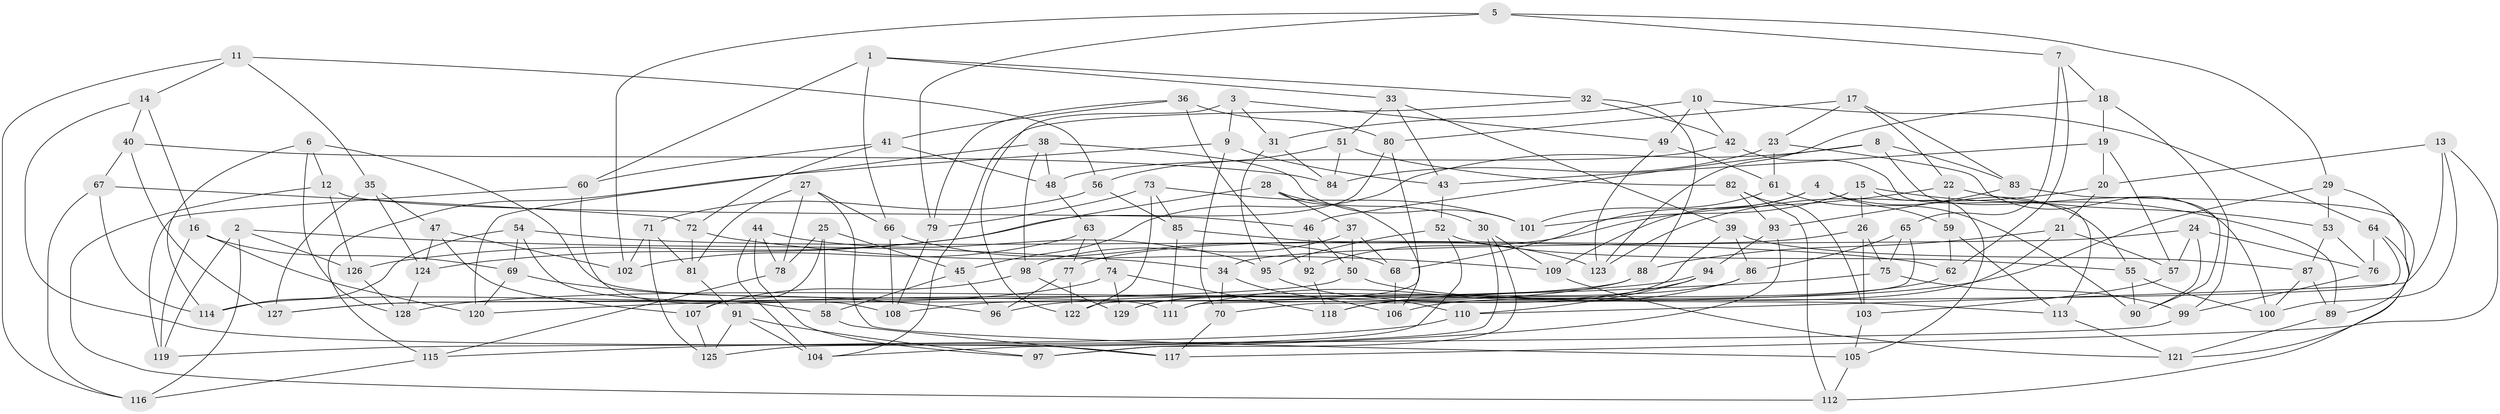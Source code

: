 // coarse degree distribution, {6: 0.5875, 4: 0.3875, 5: 0.025}
// Generated by graph-tools (version 1.1) at 2025/42/03/06/25 10:42:22]
// undirected, 129 vertices, 258 edges
graph export_dot {
graph [start="1"]
  node [color=gray90,style=filled];
  1;
  2;
  3;
  4;
  5;
  6;
  7;
  8;
  9;
  10;
  11;
  12;
  13;
  14;
  15;
  16;
  17;
  18;
  19;
  20;
  21;
  22;
  23;
  24;
  25;
  26;
  27;
  28;
  29;
  30;
  31;
  32;
  33;
  34;
  35;
  36;
  37;
  38;
  39;
  40;
  41;
  42;
  43;
  44;
  45;
  46;
  47;
  48;
  49;
  50;
  51;
  52;
  53;
  54;
  55;
  56;
  57;
  58;
  59;
  60;
  61;
  62;
  63;
  64;
  65;
  66;
  67;
  68;
  69;
  70;
  71;
  72;
  73;
  74;
  75;
  76;
  77;
  78;
  79;
  80;
  81;
  82;
  83;
  84;
  85;
  86;
  87;
  88;
  89;
  90;
  91;
  92;
  93;
  94;
  95;
  96;
  97;
  98;
  99;
  100;
  101;
  102;
  103;
  104;
  105;
  106;
  107;
  108;
  109;
  110;
  111;
  112;
  113;
  114;
  115;
  116;
  117;
  118;
  119;
  120;
  121;
  122;
  123;
  124;
  125;
  126;
  127;
  128;
  129;
  1 -- 66;
  1 -- 60;
  1 -- 33;
  1 -- 32;
  2 -- 116;
  2 -- 119;
  2 -- 126;
  2 -- 34;
  3 -- 49;
  3 -- 9;
  3 -- 31;
  3 -- 122;
  4 -- 59;
  4 -- 68;
  4 -- 109;
  4 -- 55;
  5 -- 79;
  5 -- 29;
  5 -- 102;
  5 -- 7;
  6 -- 111;
  6 -- 12;
  6 -- 128;
  6 -- 114;
  7 -- 18;
  7 -- 65;
  7 -- 62;
  8 -- 90;
  8 -- 46;
  8 -- 45;
  8 -- 83;
  9 -- 43;
  9 -- 115;
  9 -- 70;
  10 -- 64;
  10 -- 49;
  10 -- 42;
  10 -- 31;
  11 -- 35;
  11 -- 116;
  11 -- 14;
  11 -- 56;
  12 -- 46;
  12 -- 126;
  12 -- 112;
  13 -- 100;
  13 -- 110;
  13 -- 117;
  13 -- 20;
  14 -- 117;
  14 -- 16;
  14 -- 40;
  15 -- 105;
  15 -- 26;
  15 -- 89;
  15 -- 101;
  16 -- 69;
  16 -- 120;
  16 -- 119;
  17 -- 23;
  17 -- 83;
  17 -- 80;
  17 -- 22;
  18 -- 123;
  18 -- 19;
  18 -- 99;
  19 -- 43;
  19 -- 20;
  19 -- 57;
  20 -- 21;
  20 -- 123;
  21 -- 106;
  21 -- 57;
  21 -- 88;
  22 -- 92;
  22 -- 59;
  22 -- 53;
  23 -- 61;
  23 -- 100;
  23 -- 84;
  24 -- 90;
  24 -- 76;
  24 -- 34;
  24 -- 57;
  25 -- 107;
  25 -- 58;
  25 -- 45;
  25 -- 78;
  26 -- 77;
  26 -- 75;
  26 -- 103;
  27 -- 105;
  27 -- 66;
  27 -- 81;
  27 -- 78;
  28 -- 124;
  28 -- 30;
  28 -- 106;
  28 -- 37;
  29 -- 53;
  29 -- 96;
  29 -- 89;
  30 -- 109;
  30 -- 104;
  30 -- 97;
  31 -- 84;
  31 -- 95;
  32 -- 104;
  32 -- 42;
  32 -- 88;
  33 -- 51;
  33 -- 39;
  33 -- 43;
  34 -- 106;
  34 -- 70;
  35 -- 124;
  35 -- 47;
  35 -- 127;
  36 -- 80;
  36 -- 92;
  36 -- 79;
  36 -- 41;
  37 -- 68;
  37 -- 50;
  37 -- 98;
  38 -- 120;
  38 -- 48;
  38 -- 101;
  38 -- 98;
  39 -- 87;
  39 -- 86;
  39 -- 129;
  40 -- 67;
  40 -- 127;
  40 -- 84;
  41 -- 48;
  41 -- 60;
  41 -- 72;
  42 -- 113;
  42 -- 48;
  43 -- 52;
  44 -- 78;
  44 -- 104;
  44 -- 95;
  44 -- 97;
  45 -- 96;
  45 -- 58;
  46 -- 92;
  46 -- 50;
  47 -- 107;
  47 -- 124;
  47 -- 102;
  48 -- 63;
  49 -- 61;
  49 -- 123;
  50 -- 113;
  50 -- 127;
  51 -- 56;
  51 -- 84;
  51 -- 82;
  52 -- 55;
  52 -- 95;
  52 -- 125;
  53 -- 87;
  53 -- 76;
  54 -- 62;
  54 -- 58;
  54 -- 114;
  54 -- 69;
  55 -- 90;
  55 -- 100;
  56 -- 71;
  56 -- 85;
  57 -- 103;
  58 -- 117;
  59 -- 113;
  59 -- 62;
  60 -- 108;
  60 -- 119;
  61 -- 101;
  61 -- 90;
  62 -- 118;
  63 -- 74;
  63 -- 102;
  63 -- 77;
  64 -- 112;
  64 -- 111;
  64 -- 76;
  65 -- 86;
  65 -- 70;
  65 -- 75;
  66 -- 108;
  66 -- 68;
  67 -- 72;
  67 -- 116;
  67 -- 114;
  68 -- 106;
  69 -- 120;
  69 -- 96;
  70 -- 117;
  71 -- 102;
  71 -- 81;
  71 -- 125;
  72 -- 81;
  72 -- 109;
  73 -- 122;
  73 -- 79;
  73 -- 85;
  73 -- 101;
  74 -- 118;
  74 -- 129;
  74 -- 114;
  75 -- 99;
  75 -- 120;
  76 -- 99;
  77 -- 122;
  77 -- 96;
  78 -- 115;
  79 -- 108;
  80 -- 126;
  80 -- 122;
  81 -- 91;
  82 -- 112;
  82 -- 93;
  82 -- 103;
  83 -- 93;
  83 -- 121;
  85 -- 123;
  85 -- 111;
  86 -- 118;
  86 -- 129;
  87 -- 89;
  87 -- 100;
  88 -- 108;
  88 -- 127;
  89 -- 121;
  91 -- 104;
  91 -- 125;
  91 -- 97;
  92 -- 118;
  93 -- 94;
  93 -- 97;
  94 -- 110;
  94 -- 111;
  94 -- 128;
  95 -- 110;
  98 -- 129;
  98 -- 107;
  99 -- 119;
  103 -- 105;
  105 -- 112;
  107 -- 125;
  109 -- 121;
  110 -- 115;
  113 -- 121;
  115 -- 116;
  124 -- 128;
  126 -- 128;
}
